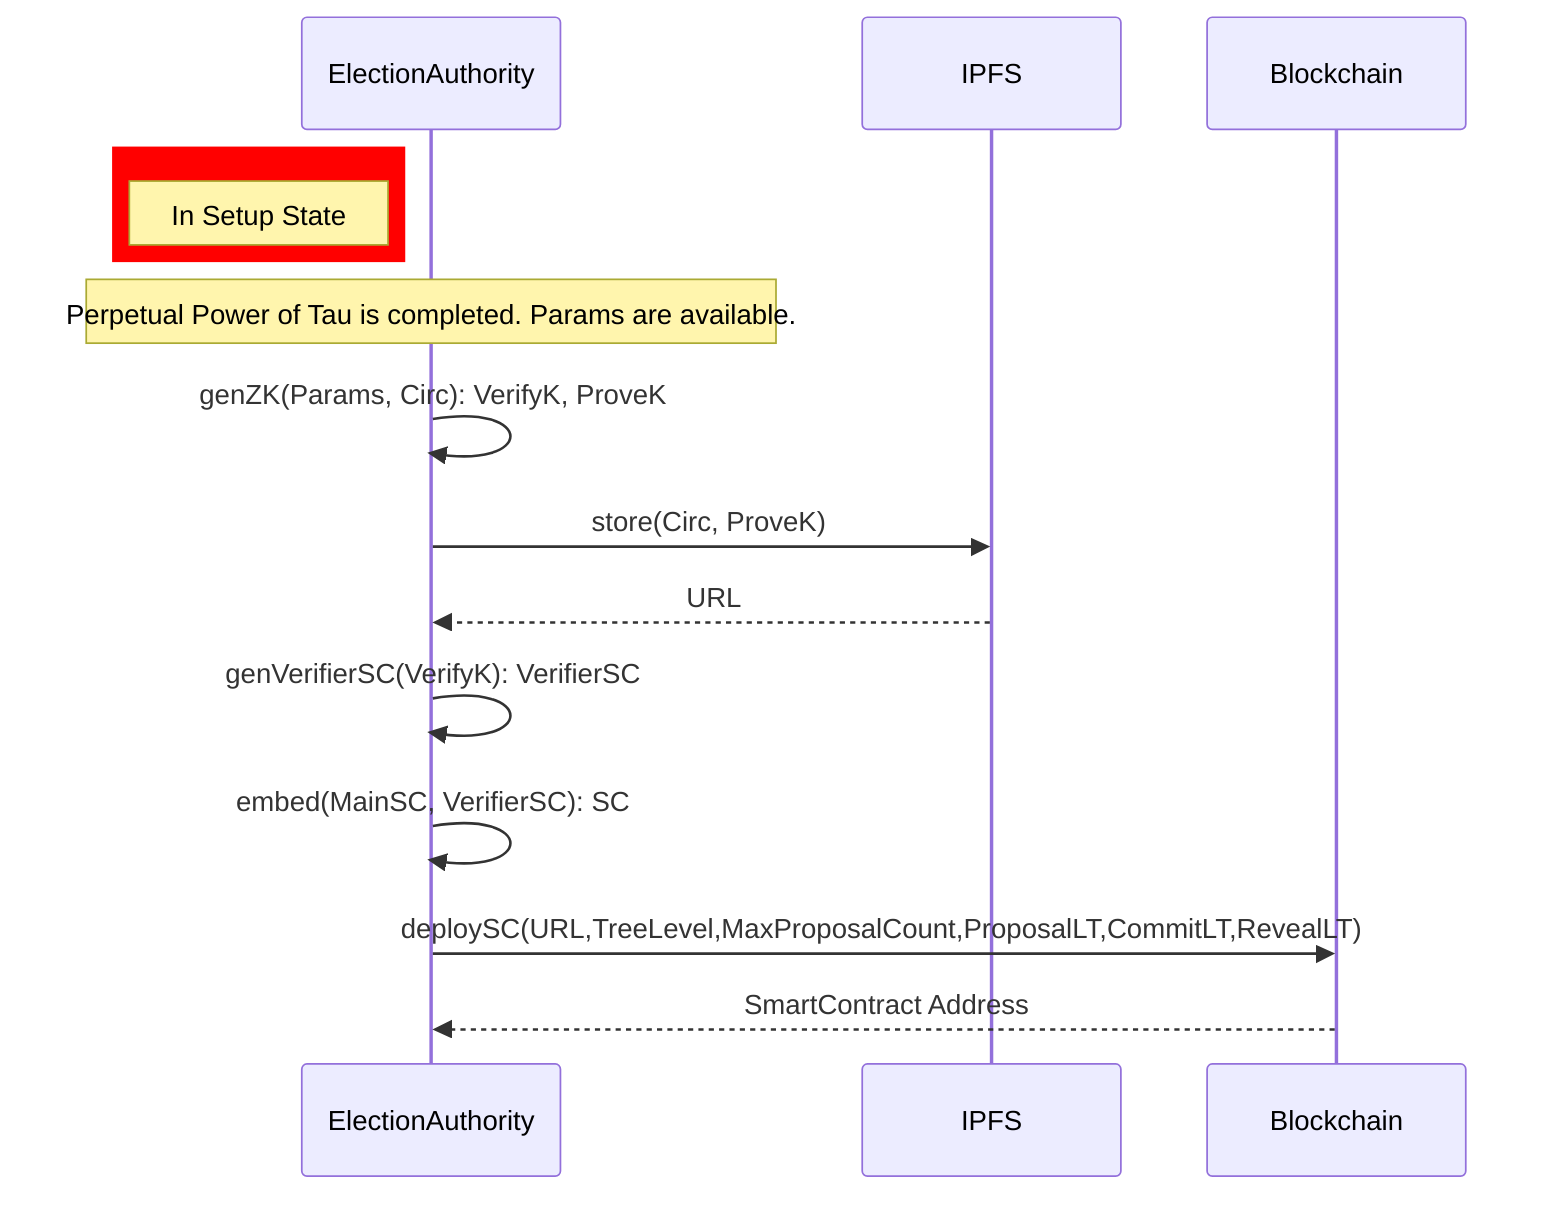 sequenceDiagram
rect rgb(255, 0, 0)
note left of EA: In Setup State
end
participant EA as ElectionAuthority
Note over EA: Perpetual Power of Tau is completed. Params are available.
EA ->> EA: genZK(Params, Circ): VerifyK, ProveK
EA ->> IPFS: store(Circ, ProveK)
IPFS -->> EA: URL
EA ->> EA: genVerifierSC(VerifyK): VerifierSC
EA ->> EA: embed(MainSC, VerifierSC): SC
EA->>Blockchain: deploySC(URL,TreeLevel,MaxProposalCount,ProposalLT,CommitLT,RevealLT)
Blockchain -->> EA: SmartContract Address